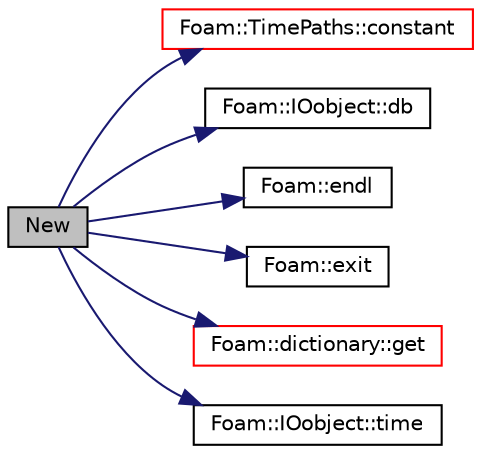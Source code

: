 digraph "New"
{
  bgcolor="transparent";
  edge [fontname="Helvetica",fontsize="10",labelfontname="Helvetica",labelfontsize="10"];
  node [fontname="Helvetica",fontsize="10",shape=record];
  rankdir="LR";
  Node1 [label="New",height=0.2,width=0.4,color="black", fillcolor="grey75", style="filled" fontcolor="black"];
  Node1 -> Node2 [color="midnightblue",fontsize="10",style="solid",fontname="Helvetica"];
  Node2 [label="Foam::TimePaths::constant",height=0.2,width=0.4,color="red",URL="$classFoam_1_1TimePaths.html#aa9cb7d76ee98fee177c92b37635e27a8",tooltip="Return constant name. "];
  Node1 -> Node3 [color="midnightblue",fontsize="10",style="solid",fontname="Helvetica"];
  Node3 [label="Foam::IOobject::db",height=0.2,width=0.4,color="black",URL="$classFoam_1_1IOobject.html#adf469b34fcd0250cef43ac4ce3f153ab",tooltip="Return the local objectRegistry. "];
  Node1 -> Node4 [color="midnightblue",fontsize="10",style="solid",fontname="Helvetica"];
  Node4 [label="Foam::endl",height=0.2,width=0.4,color="black",URL="$namespaceFoam.html#a2db8fe02a0d3909e9351bb4275b23ce4",tooltip="Add newline and flush stream. "];
  Node1 -> Node5 [color="midnightblue",fontsize="10",style="solid",fontname="Helvetica"];
  Node5 [label="Foam::exit",height=0.2,width=0.4,color="black",URL="$namespaceFoam.html#a06ca7250d8e89caf05243ec094843642"];
  Node1 -> Node6 [color="midnightblue",fontsize="10",style="solid",fontname="Helvetica"];
  Node6 [label="Foam::dictionary::get",height=0.2,width=0.4,color="red",URL="$classFoam_1_1dictionary.html#a77e42e567926a2832d92912ed995055a",tooltip="Find and return a T. FatalIOError if not found, or if the number of tokens is incorrect. "];
  Node1 -> Node7 [color="midnightblue",fontsize="10",style="solid",fontname="Helvetica"];
  Node7 [label="Foam::IOobject::time",height=0.2,width=0.4,color="black",URL="$classFoam_1_1IOobject.html#ab5a56b597db315d880e81c09a4341244",tooltip="Return time. "];
}
